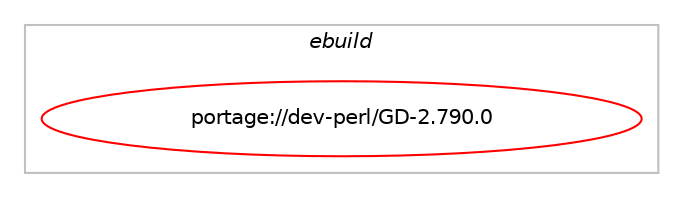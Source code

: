 digraph prolog {

# *************
# Graph options
# *************

newrank=true;
concentrate=true;
compound=true;
graph [rankdir=LR,fontname=Helvetica,fontsize=10,ranksep=1.5];#, ranksep=2.5, nodesep=0.2];
edge  [arrowhead=vee];
node  [fontname=Helvetica,fontsize=10];

# **********
# The ebuild
# **********

subgraph cluster_leftcol {
color=gray;
label=<<i>ebuild</i>>;
id [label="portage://dev-perl/GD-2.790.0", color=red, width=4, href="../dev-perl/GD-2.790.0.svg"];
}

# ****************
# The dependencies
# ****************

subgraph cluster_midcol {
color=gray;
label=<<i>dependencies</i>>;
subgraph cluster_compile {
fillcolor="#eeeeee";
style=filled;
label=<<i>compile</i>>;
# *** BEGIN UNKNOWN DEPENDENCY TYPE (TODO) ***
# id -> equal(use_conditional_group(positive,fcgi,portage://dev-perl/GD-2.790.0,[package_dependency(portage://dev-perl/GD-2.790.0,install,no,dev-libs,fcgi,none,[,,],[],[])]))
# *** END UNKNOWN DEPENDENCY TYPE (TODO) ***

# *** BEGIN UNKNOWN DEPENDENCY TYPE (TODO) ***
# id -> equal(use_conditional_group(positive,truetype,portage://dev-perl/GD-2.790.0,[package_dependency(portage://dev-perl/GD-2.790.0,install,no,media-libs,gd,none,[,,],[],[use(enable(truetype),none)]),package_dependency(portage://dev-perl/GD-2.790.0,install,no,media-libs,freetype,none,[,,],[slot(2)],[])]))
# *** END UNKNOWN DEPENDENCY TYPE (TODO) ***

# *** BEGIN UNKNOWN DEPENDENCY TYPE (TODO) ***
# id -> equal(use_conditional_group(positive,xpm,portage://dev-perl/GD-2.790.0,[package_dependency(portage://dev-perl/GD-2.790.0,install,no,media-libs,gd,none,[,,],[],[use(enable(xpm),none)]),package_dependency(portage://dev-perl/GD-2.790.0,install,no,x11-libs,libXpm,none,[,,],[],[])]))
# *** END UNKNOWN DEPENDENCY TYPE (TODO) ***

# *** BEGIN UNKNOWN DEPENDENCY TYPE (TODO) ***
# id -> equal(package_dependency(portage://dev-perl/GD-2.790.0,install,no,dev-lang,perl,greaterequal,[5.38.2,,-r3,5.38.2-r3],[],[use(equal(perl_features_debug),none),use(equal(perl_features_ithreads),none),use(equal(perl_features_quadmath),none)]))
# *** END UNKNOWN DEPENDENCY TYPE (TODO) ***

# *** BEGIN UNKNOWN DEPENDENCY TYPE (TODO) ***
# id -> equal(package_dependency(portage://dev-perl/GD-2.790.0,install,no,media-libs,gd,greaterequal,[2.2.3,,,2.2.3],[],[use(enable(png),none),use(enable(jpeg),none)]))
# *** END UNKNOWN DEPENDENCY TYPE (TODO) ***

# *** BEGIN UNKNOWN DEPENDENCY TYPE (TODO) ***
# id -> equal(package_dependency(portage://dev-perl/GD-2.790.0,install,no,media-libs,giflib,none,[,,],[],[]))
# *** END UNKNOWN DEPENDENCY TYPE (TODO) ***

# *** BEGIN UNKNOWN DEPENDENCY TYPE (TODO) ***
# id -> equal(package_dependency(portage://dev-perl/GD-2.790.0,install,no,media-libs,libjpeg-turbo,none,[,,],[],[]))
# *** END UNKNOWN DEPENDENCY TYPE (TODO) ***

# *** BEGIN UNKNOWN DEPENDENCY TYPE (TODO) ***
# id -> equal(package_dependency(portage://dev-perl/GD-2.790.0,install,no,media-libs,libpng,none,[,,],[],[]))
# *** END UNKNOWN DEPENDENCY TYPE (TODO) ***

# *** BEGIN UNKNOWN DEPENDENCY TYPE (TODO) ***
# id -> equal(package_dependency(portage://dev-perl/GD-2.790.0,install,no,sys-libs,zlib,none,[,,],[],[]))
# *** END UNKNOWN DEPENDENCY TYPE (TODO) ***

}
subgraph cluster_compileandrun {
fillcolor="#eeeeee";
style=filled;
label=<<i>compile and run</i>>;
}
subgraph cluster_run {
fillcolor="#eeeeee";
style=filled;
label=<<i>run</i>>;
# *** BEGIN UNKNOWN DEPENDENCY TYPE (TODO) ***
# id -> equal(use_conditional_group(positive,fcgi,portage://dev-perl/GD-2.790.0,[package_dependency(portage://dev-perl/GD-2.790.0,run,no,dev-libs,fcgi,none,[,,],[],[])]))
# *** END UNKNOWN DEPENDENCY TYPE (TODO) ***

# *** BEGIN UNKNOWN DEPENDENCY TYPE (TODO) ***
# id -> equal(use_conditional_group(positive,truetype,portage://dev-perl/GD-2.790.0,[package_dependency(portage://dev-perl/GD-2.790.0,run,no,media-libs,gd,none,[,,],[],[use(enable(truetype),none)]),package_dependency(portage://dev-perl/GD-2.790.0,run,no,media-libs,freetype,none,[,,],[slot(2)],[])]))
# *** END UNKNOWN DEPENDENCY TYPE (TODO) ***

# *** BEGIN UNKNOWN DEPENDENCY TYPE (TODO) ***
# id -> equal(use_conditional_group(positive,xpm,portage://dev-perl/GD-2.790.0,[package_dependency(portage://dev-perl/GD-2.790.0,run,no,media-libs,gd,none,[,,],[],[use(enable(xpm),none)]),package_dependency(portage://dev-perl/GD-2.790.0,run,no,x11-libs,libXpm,none,[,,],[],[])]))
# *** END UNKNOWN DEPENDENCY TYPE (TODO) ***

# *** BEGIN UNKNOWN DEPENDENCY TYPE (TODO) ***
# id -> equal(package_dependency(portage://dev-perl/GD-2.790.0,run,no,dev-lang,perl,greaterequal,[5.38.2,,-r3,5.38.2-r3],[],[use(equal(perl_features_debug),none),use(equal(perl_features_ithreads),none),use(equal(perl_features_quadmath),none)]))
# *** END UNKNOWN DEPENDENCY TYPE (TODO) ***

# *** BEGIN UNKNOWN DEPENDENCY TYPE (TODO) ***
# id -> equal(package_dependency(portage://dev-perl/GD-2.790.0,run,no,dev-lang,perl,none,[,,],any_same_slot,[]))
# *** END UNKNOWN DEPENDENCY TYPE (TODO) ***

# *** BEGIN UNKNOWN DEPENDENCY TYPE (TODO) ***
# id -> equal(package_dependency(portage://dev-perl/GD-2.790.0,run,no,media-libs,gd,greaterequal,[2.2.3,,,2.2.3],[],[use(enable(png),none),use(enable(jpeg),none)]))
# *** END UNKNOWN DEPENDENCY TYPE (TODO) ***

# *** BEGIN UNKNOWN DEPENDENCY TYPE (TODO) ***
# id -> equal(package_dependency(portage://dev-perl/GD-2.790.0,run,no,media-libs,giflib,none,[,,],[],[]))
# *** END UNKNOWN DEPENDENCY TYPE (TODO) ***

# *** BEGIN UNKNOWN DEPENDENCY TYPE (TODO) ***
# id -> equal(package_dependency(portage://dev-perl/GD-2.790.0,run,no,media-libs,libjpeg-turbo,none,[,,],[],[]))
# *** END UNKNOWN DEPENDENCY TYPE (TODO) ***

# *** BEGIN UNKNOWN DEPENDENCY TYPE (TODO) ***
# id -> equal(package_dependency(portage://dev-perl/GD-2.790.0,run,no,media-libs,libpng,none,[,,],[],[]))
# *** END UNKNOWN DEPENDENCY TYPE (TODO) ***

# *** BEGIN UNKNOWN DEPENDENCY TYPE (TODO) ***
# id -> equal(package_dependency(portage://dev-perl/GD-2.790.0,run,no,sys-libs,zlib,none,[,,],[],[]))
# *** END UNKNOWN DEPENDENCY TYPE (TODO) ***

}
}

# **************
# The candidates
# **************

subgraph cluster_choices {
rank=same;
color=gray;
label=<<i>candidates</i>>;

}

}
